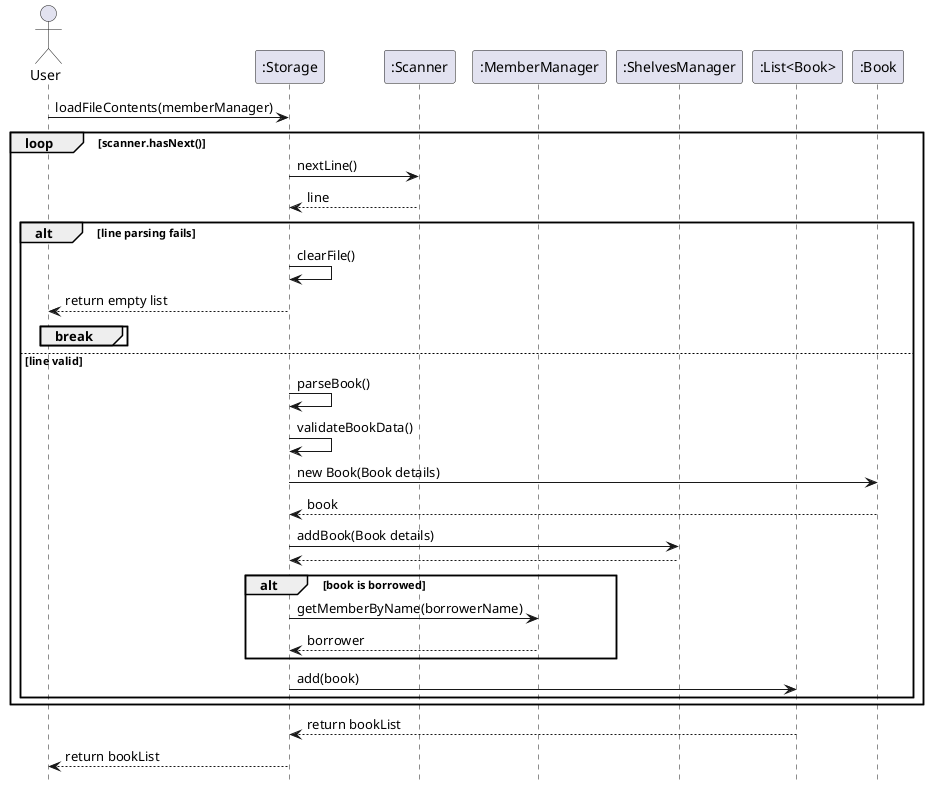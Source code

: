 @startuml LoadBookSequenceDiagram
hide footbox

actor User
participant ":Storage" as Storage
participant ":Scanner" as Scanner
participant ":MemberManager" as MemberManager
participant ":ShelvesManager" as ShelvesManager
participant ":List<Book>" as BookList
participant ":Book" as Book

User -> Storage: loadFileContents(memberManager)

loop scanner.hasNext()
    Storage -> Scanner: nextLine()
    Scanner --> Storage: line

    alt line parsing fails
        Storage -> Storage: clearFile()
        Storage --> User: return empty list
        break
    end
    else line valid
        Storage -> Storage: parseBook()
        Storage -> Storage: validateBookData()
        Storage -> Book: new Book(Book details)
        Book --> Storage: book

        Storage -> ShelvesManager: addBook(Book details)
        ShelvesManager --> Storage:

        alt book is borrowed
            Storage -> MemberManager: getMemberByName(borrowerName)
            MemberManager --> Storage: borrower
        end

        Storage -> BookList: add(book)
    end
end

BookList --> Storage: return bookList
Storage --> User: return bookList
deactivate Storage

@enduml